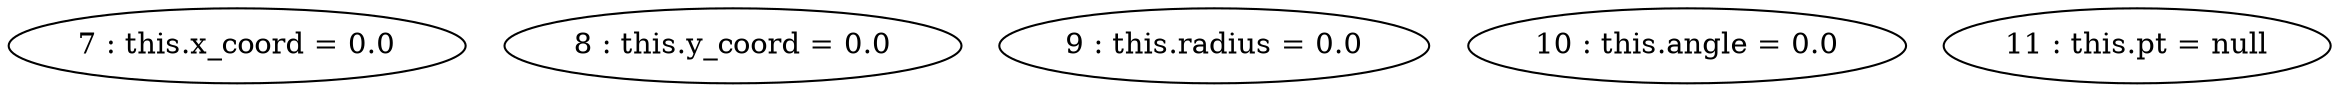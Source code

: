 digraph G {
"7 : this.x_coord = 0.0"
"8 : this.y_coord = 0.0"
"9 : this.radius = 0.0"
"10 : this.angle = 0.0"
"11 : this.pt = null"
}